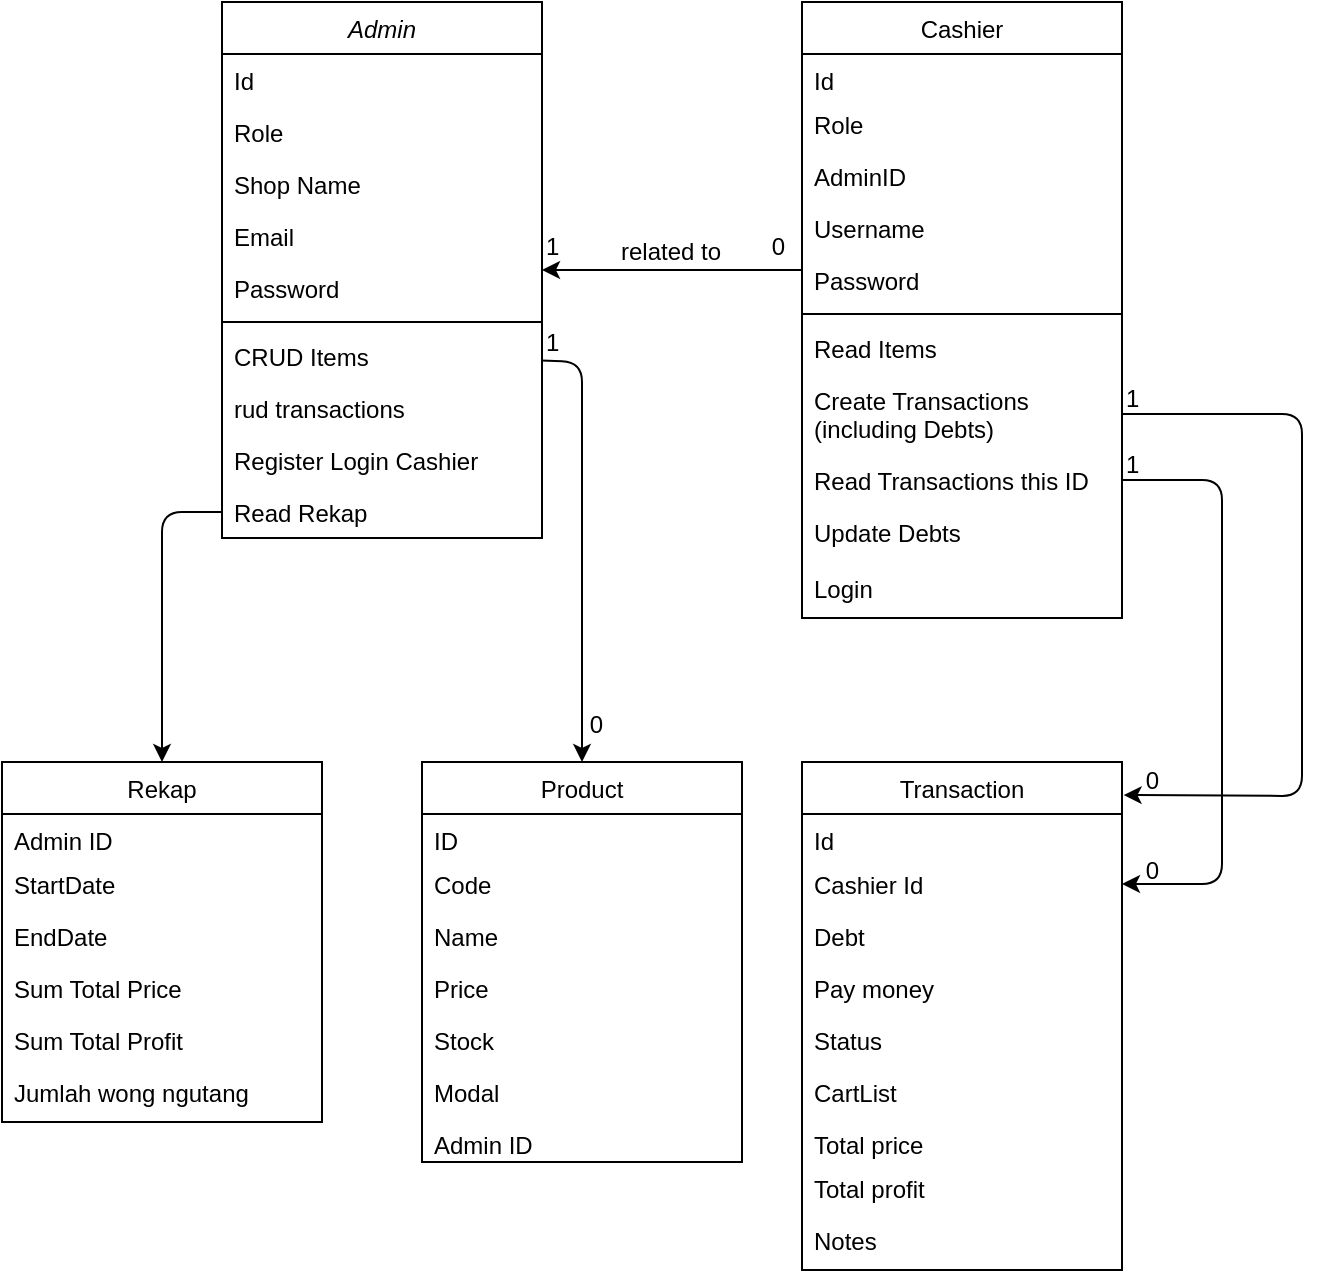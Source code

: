 <mxfile>
    <diagram id="CT7OFewiezHrBmdIY0_7" name="Page-1">
        <mxGraphModel dx="649" dy="1391" grid="1" gridSize="10" guides="1" tooltips="1" connect="1" arrows="1" fold="1" page="1" pageScale="1" pageWidth="827" pageHeight="1169" math="0" shadow="0">
            <root>
                <mxCell id="WIyWlLk6GJQsqaUBKTNV-0"/>
                <mxCell id="WIyWlLk6GJQsqaUBKTNV-1" parent="WIyWlLk6GJQsqaUBKTNV-0"/>
                <mxCell id="os5yF0cGXDTJYItABvQn-10" style="edgeStyle=none;html=1;exitX=0.998;exitY=0.587;exitDx=0;exitDy=0;entryX=0.5;entryY=0;entryDx=0;entryDy=0;startArrow=none;startFill=0;endArrow=classic;endFill=1;exitPerimeter=0;" parent="WIyWlLk6GJQsqaUBKTNV-1" source="slcIcQdRnOJahNhr8fEq-1" target="JOW-SojWq9j96OWInJY4-39" edge="1">
                    <mxGeometry relative="1" as="geometry">
                        <Array as="points">
                            <mxPoint x="400" y="240"/>
                            <mxPoint x="400" y="320"/>
                        </Array>
                    </mxGeometry>
                </mxCell>
                <mxCell id="zkfFHV4jXpPFQw0GAbJ--0" value="Admin" style="swimlane;fontStyle=2;align=center;verticalAlign=top;childLayout=stackLayout;horizontal=1;startSize=26;horizontalStack=0;resizeParent=1;resizeLast=0;collapsible=1;marginBottom=0;rounded=0;shadow=0;strokeWidth=1;" parent="WIyWlLk6GJQsqaUBKTNV-1" vertex="1">
                    <mxGeometry x="220" y="60" width="160" height="268" as="geometry">
                        <mxRectangle x="220" y="120" width="160" height="26" as="alternateBounds"/>
                    </mxGeometry>
                </mxCell>
                <mxCell id="zkfFHV4jXpPFQw0GAbJ--1" value="Id" style="text;align=left;verticalAlign=top;spacingLeft=4;spacingRight=4;overflow=hidden;rotatable=0;points=[[0,0.5],[1,0.5]];portConstraint=eastwest;" parent="zkfFHV4jXpPFQw0GAbJ--0" vertex="1">
                    <mxGeometry y="26" width="160" height="26" as="geometry"/>
                </mxCell>
                <mxCell id="slcIcQdRnOJahNhr8fEq-2" value="Role" style="text;align=left;verticalAlign=top;spacingLeft=4;spacingRight=4;overflow=hidden;rotatable=0;points=[[0,0.5],[1,0.5]];portConstraint=eastwest;" parent="zkfFHV4jXpPFQw0GAbJ--0" vertex="1">
                    <mxGeometry y="52" width="160" height="26" as="geometry"/>
                </mxCell>
                <mxCell id="slcIcQdRnOJahNhr8fEq-3" value="Shop Name" style="text;align=left;verticalAlign=top;spacingLeft=4;spacingRight=4;overflow=hidden;rotatable=0;points=[[0,0.5],[1,0.5]];portConstraint=eastwest;" parent="zkfFHV4jXpPFQw0GAbJ--0" vertex="1">
                    <mxGeometry y="78" width="160" height="26" as="geometry"/>
                </mxCell>
                <mxCell id="zkfFHV4jXpPFQw0GAbJ--2" value="Email " style="text;align=left;verticalAlign=top;spacingLeft=4;spacingRight=4;overflow=hidden;rotatable=0;points=[[0,0.5],[1,0.5]];portConstraint=eastwest;rounded=0;shadow=0;html=0;" parent="zkfFHV4jXpPFQw0GAbJ--0" vertex="1">
                    <mxGeometry y="104" width="160" height="26" as="geometry"/>
                </mxCell>
                <mxCell id="zkfFHV4jXpPFQw0GAbJ--3" value="Password" style="text;align=left;verticalAlign=top;spacingLeft=4;spacingRight=4;overflow=hidden;rotatable=0;points=[[0,0.5],[1,0.5]];portConstraint=eastwest;rounded=0;shadow=0;html=0;" parent="zkfFHV4jXpPFQw0GAbJ--0" vertex="1">
                    <mxGeometry y="130" width="160" height="26" as="geometry"/>
                </mxCell>
                <mxCell id="zkfFHV4jXpPFQw0GAbJ--4" value="" style="line;html=1;strokeWidth=1;align=left;verticalAlign=middle;spacingTop=-1;spacingLeft=3;spacingRight=3;rotatable=0;labelPosition=right;points=[];portConstraint=eastwest;" parent="zkfFHV4jXpPFQw0GAbJ--0" vertex="1">
                    <mxGeometry y="156" width="160" height="8" as="geometry"/>
                </mxCell>
                <mxCell id="slcIcQdRnOJahNhr8fEq-1" value="CRUD Items" style="text;align=left;verticalAlign=top;spacingLeft=4;spacingRight=4;overflow=hidden;rotatable=0;points=[[0,0.5],[1,0.5]];portConstraint=eastwest;" parent="zkfFHV4jXpPFQw0GAbJ--0" vertex="1">
                    <mxGeometry y="164" width="160" height="26" as="geometry"/>
                </mxCell>
                <mxCell id="JOW-SojWq9j96OWInJY4-2" value="rud transactions" style="text;align=left;verticalAlign=top;spacingLeft=4;spacingRight=4;overflow=hidden;rotatable=0;points=[[0,0.5],[1,0.5]];portConstraint=eastwest;" parent="zkfFHV4jXpPFQw0GAbJ--0" vertex="1">
                    <mxGeometry y="190" width="160" height="26" as="geometry"/>
                </mxCell>
                <mxCell id="JOW-SojWq9j96OWInJY4-9" value="Register Login Cashier" style="text;align=left;verticalAlign=top;spacingLeft=4;spacingRight=4;overflow=hidden;rotatable=0;points=[[0,0.5],[1,0.5]];portConstraint=eastwest;" parent="zkfFHV4jXpPFQw0GAbJ--0" vertex="1">
                    <mxGeometry y="216" width="160" height="26" as="geometry"/>
                </mxCell>
                <mxCell id="JOW-SojWq9j96OWInJY4-15" value="Read Rekap" style="text;align=left;verticalAlign=top;spacingLeft=4;spacingRight=4;overflow=hidden;rotatable=0;points=[[0,0.5],[1,0.5]];portConstraint=eastwest;" parent="zkfFHV4jXpPFQw0GAbJ--0" vertex="1">
                    <mxGeometry y="242" width="160" height="26" as="geometry"/>
                </mxCell>
                <mxCell id="zkfFHV4jXpPFQw0GAbJ--17" value="Cashier" style="swimlane;fontStyle=0;align=center;verticalAlign=top;childLayout=stackLayout;horizontal=1;startSize=26;horizontalStack=0;resizeParent=1;resizeLast=0;collapsible=1;marginBottom=0;rounded=0;shadow=0;strokeWidth=1;" parent="WIyWlLk6GJQsqaUBKTNV-1" vertex="1">
                    <mxGeometry x="510" y="60" width="160" height="308" as="geometry">
                        <mxRectangle x="550" y="140" width="160" height="26" as="alternateBounds"/>
                    </mxGeometry>
                </mxCell>
                <mxCell id="zkfFHV4jXpPFQw0GAbJ--18" value="Id" style="text;align=left;verticalAlign=top;spacingLeft=4;spacingRight=4;overflow=hidden;rotatable=0;points=[[0,0.5],[1,0.5]];portConstraint=eastwest;" parent="zkfFHV4jXpPFQw0GAbJ--17" vertex="1">
                    <mxGeometry y="26" width="160" height="22" as="geometry"/>
                </mxCell>
                <mxCell id="zkfFHV4jXpPFQw0GAbJ--19" value="Role" style="text;align=left;verticalAlign=top;spacingLeft=4;spacingRight=4;overflow=hidden;rotatable=0;points=[[0,0.5],[1,0.5]];portConstraint=eastwest;rounded=0;shadow=0;html=0;" parent="zkfFHV4jXpPFQw0GAbJ--17" vertex="1">
                    <mxGeometry y="48" width="160" height="26" as="geometry"/>
                </mxCell>
                <mxCell id="zkfFHV4jXpPFQw0GAbJ--20" value="AdminID" style="text;align=left;verticalAlign=top;spacingLeft=4;spacingRight=4;overflow=hidden;rotatable=0;points=[[0,0.5],[1,0.5]];portConstraint=eastwest;rounded=0;shadow=0;html=0;" parent="zkfFHV4jXpPFQw0GAbJ--17" vertex="1">
                    <mxGeometry y="74" width="160" height="26" as="geometry"/>
                </mxCell>
                <mxCell id="zkfFHV4jXpPFQw0GAbJ--21" value="Username" style="text;align=left;verticalAlign=top;spacingLeft=4;spacingRight=4;overflow=hidden;rotatable=0;points=[[0,0.5],[1,0.5]];portConstraint=eastwest;rounded=0;shadow=0;html=0;" parent="zkfFHV4jXpPFQw0GAbJ--17" vertex="1">
                    <mxGeometry y="100" width="160" height="26" as="geometry"/>
                </mxCell>
                <mxCell id="zkfFHV4jXpPFQw0GAbJ--22" value="Password" style="text;align=left;verticalAlign=top;spacingLeft=4;spacingRight=4;overflow=hidden;rotatable=0;points=[[0,0.5],[1,0.5]];portConstraint=eastwest;rounded=0;shadow=0;html=0;" parent="zkfFHV4jXpPFQw0GAbJ--17" vertex="1">
                    <mxGeometry y="126" width="160" height="26" as="geometry"/>
                </mxCell>
                <mxCell id="zkfFHV4jXpPFQw0GAbJ--23" value="" style="line;html=1;strokeWidth=1;align=left;verticalAlign=middle;spacingTop=-1;spacingLeft=3;spacingRight=3;rotatable=0;labelPosition=right;points=[];portConstraint=eastwest;" parent="zkfFHV4jXpPFQw0GAbJ--17" vertex="1">
                    <mxGeometry y="152" width="160" height="8" as="geometry"/>
                </mxCell>
                <mxCell id="slcIcQdRnOJahNhr8fEq-5" value="Read Items" style="text;align=left;verticalAlign=top;spacingLeft=4;spacingRight=4;overflow=hidden;rotatable=0;points=[[0,0.5],[1,0.5]];portConstraint=eastwest;" parent="zkfFHV4jXpPFQw0GAbJ--17" vertex="1">
                    <mxGeometry y="160" width="160" height="26" as="geometry"/>
                </mxCell>
                <mxCell id="zkfFHV4jXpPFQw0GAbJ--24" value="Create Transactions &#10;(including Debts)" style="text;align=left;verticalAlign=top;spacingLeft=4;spacingRight=4;overflow=hidden;rotatable=0;points=[[0,0.5],[1,0.5]];portConstraint=eastwest;" parent="zkfFHV4jXpPFQw0GAbJ--17" vertex="1">
                    <mxGeometry y="186" width="160" height="40" as="geometry"/>
                </mxCell>
                <mxCell id="zkfFHV4jXpPFQw0GAbJ--25" value="Read Transactions this ID" style="text;align=left;verticalAlign=top;spacingLeft=4;spacingRight=4;overflow=hidden;rotatable=0;points=[[0,0.5],[1,0.5]];portConstraint=eastwest;" parent="zkfFHV4jXpPFQw0GAbJ--17" vertex="1">
                    <mxGeometry y="226" width="160" height="26" as="geometry"/>
                </mxCell>
                <mxCell id="slcIcQdRnOJahNhr8fEq-8" value="Update Debts" style="text;align=left;verticalAlign=top;spacingLeft=4;spacingRight=4;overflow=hidden;rotatable=0;points=[[0,0.5],[1,0.5]];portConstraint=eastwest;" parent="zkfFHV4jXpPFQw0GAbJ--17" vertex="1">
                    <mxGeometry y="252" width="160" height="28" as="geometry"/>
                </mxCell>
                <mxCell id="JOW-SojWq9j96OWInJY4-6" value="Login" style="text;align=left;verticalAlign=top;spacingLeft=4;spacingRight=4;overflow=hidden;rotatable=0;points=[[0,0.5],[1,0.5]];portConstraint=eastwest;" parent="zkfFHV4jXpPFQw0GAbJ--17" vertex="1">
                    <mxGeometry y="280" width="160" height="28" as="geometry"/>
                </mxCell>
                <mxCell id="zkfFHV4jXpPFQw0GAbJ--26" value="" style="endArrow=none;shadow=0;strokeWidth=1;rounded=0;endFill=0;edgeStyle=elbowEdgeStyle;elbow=vertical;startArrow=classic;startFill=1;" parent="WIyWlLk6GJQsqaUBKTNV-1" source="zkfFHV4jXpPFQw0GAbJ--0" target="zkfFHV4jXpPFQw0GAbJ--17" edge="1">
                    <mxGeometry x="0.5" y="41" relative="1" as="geometry">
                        <mxPoint x="380" y="192" as="sourcePoint"/>
                        <mxPoint x="540" y="192" as="targetPoint"/>
                        <mxPoint x="-40" y="32" as="offset"/>
                    </mxGeometry>
                </mxCell>
                <mxCell id="zkfFHV4jXpPFQw0GAbJ--27" value="1" style="resizable=0;align=left;verticalAlign=bottom;labelBackgroundColor=none;fontSize=12;" parent="zkfFHV4jXpPFQw0GAbJ--26" connectable="0" vertex="1">
                    <mxGeometry x="-1" relative="1" as="geometry">
                        <mxPoint y="-3" as="offset"/>
                    </mxGeometry>
                </mxCell>
                <mxCell id="zkfFHV4jXpPFQw0GAbJ--28" value="0" style="resizable=0;align=right;verticalAlign=bottom;labelBackgroundColor=none;fontSize=12;" parent="zkfFHV4jXpPFQw0GAbJ--26" connectable="0" vertex="1">
                    <mxGeometry x="1" relative="1" as="geometry">
                        <mxPoint x="-7" y="-3" as="offset"/>
                    </mxGeometry>
                </mxCell>
                <mxCell id="zkfFHV4jXpPFQw0GAbJ--29" value="related to" style="text;html=1;resizable=0;points=[];;align=center;verticalAlign=middle;labelBackgroundColor=none;rounded=0;shadow=0;strokeWidth=1;fontSize=12;" parent="zkfFHV4jXpPFQw0GAbJ--26" vertex="1" connectable="0">
                    <mxGeometry x="0.5" y="49" relative="1" as="geometry">
                        <mxPoint x="-34" y="40" as="offset"/>
                    </mxGeometry>
                </mxCell>
                <mxCell id="0" value="1" style="resizable=0;align=left;verticalAlign=bottom;labelBackgroundColor=none;fontSize=12;" connectable="0" vertex="1" parent="zkfFHV4jXpPFQw0GAbJ--26">
                    <mxGeometry x="-1" relative="1" as="geometry">
                        <mxPoint x="290" y="73" as="offset"/>
                    </mxGeometry>
                </mxCell>
                <mxCell id="1" value="0" style="resizable=0;align=right;verticalAlign=bottom;labelBackgroundColor=none;fontSize=12;" connectable="0" vertex="1" parent="zkfFHV4jXpPFQw0GAbJ--26">
                    <mxGeometry x="1" relative="1" as="geometry">
                        <mxPoint x="180" y="264" as="offset"/>
                    </mxGeometry>
                </mxCell>
                <mxCell id="3" value="1" style="resizable=0;align=left;verticalAlign=bottom;labelBackgroundColor=none;fontSize=12;" connectable="0" vertex="1" parent="zkfFHV4jXpPFQw0GAbJ--26">
                    <mxGeometry x="-1" relative="1" as="geometry">
                        <mxPoint x="290" y="106" as="offset"/>
                    </mxGeometry>
                </mxCell>
                <mxCell id="4" value="0" style="resizable=0;align=right;verticalAlign=bottom;labelBackgroundColor=none;fontSize=12;" connectable="0" vertex="1" parent="zkfFHV4jXpPFQw0GAbJ--26">
                    <mxGeometry x="1" relative="1" as="geometry">
                        <mxPoint x="180" y="309" as="offset"/>
                    </mxGeometry>
                </mxCell>
                <mxCell id="5" value="1" style="resizable=0;align=left;verticalAlign=bottom;labelBackgroundColor=none;fontSize=12;" connectable="0" vertex="1" parent="zkfFHV4jXpPFQw0GAbJ--26">
                    <mxGeometry x="-1" relative="1" as="geometry">
                        <mxPoint y="45" as="offset"/>
                    </mxGeometry>
                </mxCell>
                <mxCell id="6" value="0" style="resizable=0;align=right;verticalAlign=bottom;labelBackgroundColor=none;fontSize=12;" connectable="0" vertex="1" parent="zkfFHV4jXpPFQw0GAbJ--26">
                    <mxGeometry x="1" relative="1" as="geometry">
                        <mxPoint x="-98" y="236" as="offset"/>
                    </mxGeometry>
                </mxCell>
                <mxCell id="os5yF0cGXDTJYItABvQn-5" style="edgeStyle=none;html=1;startArrow=classic;startFill=1;endArrow=none;endFill=0;exitX=1.005;exitY=0.065;exitDx=0;exitDy=0;exitPerimeter=0;" parent="WIyWlLk6GJQsqaUBKTNV-1" source="JOW-SojWq9j96OWInJY4-16" target="zkfFHV4jXpPFQw0GAbJ--24" edge="1">
                    <mxGeometry relative="1" as="geometry">
                        <mxPoint x="680" y="610" as="sourcePoint"/>
                        <Array as="points">
                            <mxPoint x="760" y="457"/>
                            <mxPoint x="760" y="266"/>
                        </Array>
                    </mxGeometry>
                </mxCell>
                <mxCell id="JOW-SojWq9j96OWInJY4-16" value="Transaction" style="swimlane;fontStyle=0;align=center;verticalAlign=top;childLayout=stackLayout;horizontal=1;startSize=26;horizontalStack=0;resizeParent=1;resizeLast=0;collapsible=1;marginBottom=0;rounded=0;shadow=0;strokeWidth=1;" parent="WIyWlLk6GJQsqaUBKTNV-1" vertex="1">
                    <mxGeometry x="510" y="440" width="160" height="254" as="geometry">
                        <mxRectangle x="550" y="140" width="160" height="26" as="alternateBounds"/>
                    </mxGeometry>
                </mxCell>
                <mxCell id="JOW-SojWq9j96OWInJY4-17" value="Id" style="text;align=left;verticalAlign=top;spacingLeft=4;spacingRight=4;overflow=hidden;rotatable=0;points=[[0,0.5],[1,0.5]];portConstraint=eastwest;" parent="JOW-SojWq9j96OWInJY4-16" vertex="1">
                    <mxGeometry y="26" width="160" height="22" as="geometry"/>
                </mxCell>
                <mxCell id="JOW-SojWq9j96OWInJY4-18" value="Cashier Id" style="text;align=left;verticalAlign=top;spacingLeft=4;spacingRight=4;overflow=hidden;rotatable=0;points=[[0,0.5],[1,0.5]];portConstraint=eastwest;rounded=0;shadow=0;html=0;" parent="JOW-SojWq9j96OWInJY4-16" vertex="1">
                    <mxGeometry y="48" width="160" height="26" as="geometry"/>
                </mxCell>
                <mxCell id="JOW-SojWq9j96OWInJY4-19" value="Debt" style="text;align=left;verticalAlign=top;spacingLeft=4;spacingRight=4;overflow=hidden;rotatable=0;points=[[0,0.5],[1,0.5]];portConstraint=eastwest;rounded=0;shadow=0;html=0;" parent="JOW-SojWq9j96OWInJY4-16" vertex="1">
                    <mxGeometry y="74" width="160" height="26" as="geometry"/>
                </mxCell>
                <mxCell id="JOW-SojWq9j96OWInJY4-20" value="Pay money" style="text;align=left;verticalAlign=top;spacingLeft=4;spacingRight=4;overflow=hidden;rotatable=0;points=[[0,0.5],[1,0.5]];portConstraint=eastwest;rounded=0;shadow=0;html=0;" parent="JOW-SojWq9j96OWInJY4-16" vertex="1">
                    <mxGeometry y="100" width="160" height="26" as="geometry"/>
                </mxCell>
                <mxCell id="JOW-SojWq9j96OWInJY4-21" value="Status" style="text;align=left;verticalAlign=top;spacingLeft=4;spacingRight=4;overflow=hidden;rotatable=0;points=[[0,0.5],[1,0.5]];portConstraint=eastwest;rounded=0;shadow=0;html=0;" parent="JOW-SojWq9j96OWInJY4-16" vertex="1">
                    <mxGeometry y="126" width="160" height="26" as="geometry"/>
                </mxCell>
                <mxCell id="JOW-SojWq9j96OWInJY4-23" value="CartList" style="text;align=left;verticalAlign=top;spacingLeft=4;spacingRight=4;overflow=hidden;rotatable=0;points=[[0,0.5],[1,0.5]];portConstraint=eastwest;" parent="JOW-SojWq9j96OWInJY4-16" vertex="1">
                    <mxGeometry y="152" width="160" height="26" as="geometry"/>
                </mxCell>
                <mxCell id="JOW-SojWq9j96OWInJY4-24" value="Total price" style="text;align=left;verticalAlign=top;spacingLeft=4;spacingRight=4;overflow=hidden;rotatable=0;points=[[0,0.5],[1,0.5]];portConstraint=eastwest;" parent="JOW-SojWq9j96OWInJY4-16" vertex="1">
                    <mxGeometry y="178" width="160" height="22" as="geometry"/>
                </mxCell>
                <mxCell id="JOW-SojWq9j96OWInJY4-25" value="Total profit" style="text;align=left;verticalAlign=top;spacingLeft=4;spacingRight=4;overflow=hidden;rotatable=0;points=[[0,0.5],[1,0.5]];portConstraint=eastwest;" parent="JOW-SojWq9j96OWInJY4-16" vertex="1">
                    <mxGeometry y="200" width="160" height="26" as="geometry"/>
                </mxCell>
                <mxCell id="JOW-SojWq9j96OWInJY4-26" value="Notes" style="text;align=left;verticalAlign=top;spacingLeft=4;spacingRight=4;overflow=hidden;rotatable=0;points=[[0,0.5],[1,0.5]];portConstraint=eastwest;" parent="JOW-SojWq9j96OWInJY4-16" vertex="1">
                    <mxGeometry y="226" width="160" height="28" as="geometry"/>
                </mxCell>
                <mxCell id="JOW-SojWq9j96OWInJY4-29" value="Rekap" style="swimlane;fontStyle=0;align=center;verticalAlign=top;childLayout=stackLayout;horizontal=1;startSize=26;horizontalStack=0;resizeParent=1;resizeLast=0;collapsible=1;marginBottom=0;rounded=0;shadow=0;strokeWidth=1;" parent="WIyWlLk6GJQsqaUBKTNV-1" vertex="1">
                    <mxGeometry x="110" y="440" width="160" height="180" as="geometry">
                        <mxRectangle x="550" y="140" width="160" height="26" as="alternateBounds"/>
                    </mxGeometry>
                </mxCell>
                <mxCell id="JOW-SojWq9j96OWInJY4-30" value="Admin ID" style="text;align=left;verticalAlign=top;spacingLeft=4;spacingRight=4;overflow=hidden;rotatable=0;points=[[0,0.5],[1,0.5]];portConstraint=eastwest;" parent="JOW-SojWq9j96OWInJY4-29" vertex="1">
                    <mxGeometry y="26" width="160" height="22" as="geometry"/>
                </mxCell>
                <mxCell id="JOW-SojWq9j96OWInJY4-31" value="StartDate" style="text;align=left;verticalAlign=top;spacingLeft=4;spacingRight=4;overflow=hidden;rotatable=0;points=[[0,0.5],[1,0.5]];portConstraint=eastwest;rounded=0;shadow=0;html=0;" parent="JOW-SojWq9j96OWInJY4-29" vertex="1">
                    <mxGeometry y="48" width="160" height="26" as="geometry"/>
                </mxCell>
                <mxCell id="JOW-SojWq9j96OWInJY4-32" value="EndDate" style="text;align=left;verticalAlign=top;spacingLeft=4;spacingRight=4;overflow=hidden;rotatable=0;points=[[0,0.5],[1,0.5]];portConstraint=eastwest;rounded=0;shadow=0;html=0;" parent="JOW-SojWq9j96OWInJY4-29" vertex="1">
                    <mxGeometry y="74" width="160" height="26" as="geometry"/>
                </mxCell>
                <mxCell id="JOW-SojWq9j96OWInJY4-33" value="Sum Total Price" style="text;align=left;verticalAlign=top;spacingLeft=4;spacingRight=4;overflow=hidden;rotatable=0;points=[[0,0.5],[1,0.5]];portConstraint=eastwest;rounded=0;shadow=0;html=0;" parent="JOW-SojWq9j96OWInJY4-29" vertex="1">
                    <mxGeometry y="100" width="160" height="26" as="geometry"/>
                </mxCell>
                <mxCell id="JOW-SojWq9j96OWInJY4-34" value="Sum Total Profit" style="text;align=left;verticalAlign=top;spacingLeft=4;spacingRight=4;overflow=hidden;rotatable=0;points=[[0,0.5],[1,0.5]];portConstraint=eastwest;rounded=0;shadow=0;html=0;" parent="JOW-SojWq9j96OWInJY4-29" vertex="1">
                    <mxGeometry y="126" width="160" height="26" as="geometry"/>
                </mxCell>
                <mxCell id="JOW-SojWq9j96OWInJY4-35" value="Jumlah wong ngutang" style="text;align=left;verticalAlign=top;spacingLeft=4;spacingRight=4;overflow=hidden;rotatable=0;points=[[0,0.5],[1,0.5]];portConstraint=eastwest;" parent="JOW-SojWq9j96OWInJY4-29" vertex="1">
                    <mxGeometry y="152" width="160" height="26" as="geometry"/>
                </mxCell>
                <mxCell id="JOW-SojWq9j96OWInJY4-39" value="Product" style="swimlane;fontStyle=0;align=center;verticalAlign=top;childLayout=stackLayout;horizontal=1;startSize=26;horizontalStack=0;resizeParent=1;resizeLast=0;collapsible=1;marginBottom=0;rounded=0;shadow=0;strokeWidth=1;" parent="WIyWlLk6GJQsqaUBKTNV-1" vertex="1">
                    <mxGeometry x="320" y="440" width="160" height="200" as="geometry">
                        <mxRectangle x="550" y="140" width="160" height="26" as="alternateBounds"/>
                    </mxGeometry>
                </mxCell>
                <mxCell id="JOW-SojWq9j96OWInJY4-40" value="ID" style="text;align=left;verticalAlign=top;spacingLeft=4;spacingRight=4;overflow=hidden;rotatable=0;points=[[0,0.5],[1,0.5]];portConstraint=eastwest;" parent="JOW-SojWq9j96OWInJY4-39" vertex="1">
                    <mxGeometry y="26" width="160" height="22" as="geometry"/>
                </mxCell>
                <mxCell id="JOW-SojWq9j96OWInJY4-41" value="Code" style="text;align=left;verticalAlign=top;spacingLeft=4;spacingRight=4;overflow=hidden;rotatable=0;points=[[0,0.5],[1,0.5]];portConstraint=eastwest;rounded=0;shadow=0;html=0;" parent="JOW-SojWq9j96OWInJY4-39" vertex="1">
                    <mxGeometry y="48" width="160" height="26" as="geometry"/>
                </mxCell>
                <mxCell id="JOW-SojWq9j96OWInJY4-42" value="Name" style="text;align=left;verticalAlign=top;spacingLeft=4;spacingRight=4;overflow=hidden;rotatable=0;points=[[0,0.5],[1,0.5]];portConstraint=eastwest;rounded=0;shadow=0;html=0;" parent="JOW-SojWq9j96OWInJY4-39" vertex="1">
                    <mxGeometry y="74" width="160" height="26" as="geometry"/>
                </mxCell>
                <mxCell id="JOW-SojWq9j96OWInJY4-43" value="Price" style="text;align=left;verticalAlign=top;spacingLeft=4;spacingRight=4;overflow=hidden;rotatable=0;points=[[0,0.5],[1,0.5]];portConstraint=eastwest;rounded=0;shadow=0;html=0;" parent="JOW-SojWq9j96OWInJY4-39" vertex="1">
                    <mxGeometry y="100" width="160" height="26" as="geometry"/>
                </mxCell>
                <mxCell id="JOW-SojWq9j96OWInJY4-44" value="Stock" style="text;align=left;verticalAlign=top;spacingLeft=4;spacingRight=4;overflow=hidden;rotatable=0;points=[[0,0.5],[1,0.5]];portConstraint=eastwest;rounded=0;shadow=0;html=0;" parent="JOW-SojWq9j96OWInJY4-39" vertex="1">
                    <mxGeometry y="126" width="160" height="26" as="geometry"/>
                </mxCell>
                <mxCell id="JOW-SojWq9j96OWInJY4-45" value="Modal" style="text;align=left;verticalAlign=top;spacingLeft=4;spacingRight=4;overflow=hidden;rotatable=0;points=[[0,0.5],[1,0.5]];portConstraint=eastwest;" parent="JOW-SojWq9j96OWInJY4-39" vertex="1">
                    <mxGeometry y="152" width="160" height="26" as="geometry"/>
                </mxCell>
                <mxCell id="JOW-SojWq9j96OWInJY4-46" value="Admin ID" style="text;align=left;verticalAlign=top;spacingLeft=4;spacingRight=4;overflow=hidden;rotatable=0;points=[[0,0.5],[1,0.5]];portConstraint=eastwest;" parent="JOW-SojWq9j96OWInJY4-39" vertex="1">
                    <mxGeometry y="178" width="160" height="22" as="geometry"/>
                </mxCell>
                <mxCell id="os5yF0cGXDTJYItABvQn-8" style="edgeStyle=none;html=1;exitX=1;exitY=0.5;exitDx=0;exitDy=0;entryX=1;entryY=0.5;entryDx=0;entryDy=0;startArrow=none;startFill=0;endArrow=classic;endFill=1;" parent="WIyWlLk6GJQsqaUBKTNV-1" source="zkfFHV4jXpPFQw0GAbJ--25" target="JOW-SojWq9j96OWInJY4-18" edge="1">
                    <mxGeometry relative="1" as="geometry">
                        <Array as="points">
                            <mxPoint x="720" y="299"/>
                            <mxPoint x="720" y="501"/>
                        </Array>
                    </mxGeometry>
                </mxCell>
                <mxCell id="os5yF0cGXDTJYItABvQn-11" style="edgeStyle=none;html=1;exitX=0;exitY=0.5;exitDx=0;exitDy=0;entryX=0.5;entryY=0;entryDx=0;entryDy=0;startArrow=none;startFill=0;endArrow=classic;endFill=1;" parent="WIyWlLk6GJQsqaUBKTNV-1" source="JOW-SojWq9j96OWInJY4-15" target="JOW-SojWq9j96OWInJY4-29" edge="1">
                    <mxGeometry relative="1" as="geometry">
                        <Array as="points">
                            <mxPoint x="190" y="315"/>
                        </Array>
                    </mxGeometry>
                </mxCell>
            </root>
        </mxGraphModel>
    </diagram>
</mxfile>